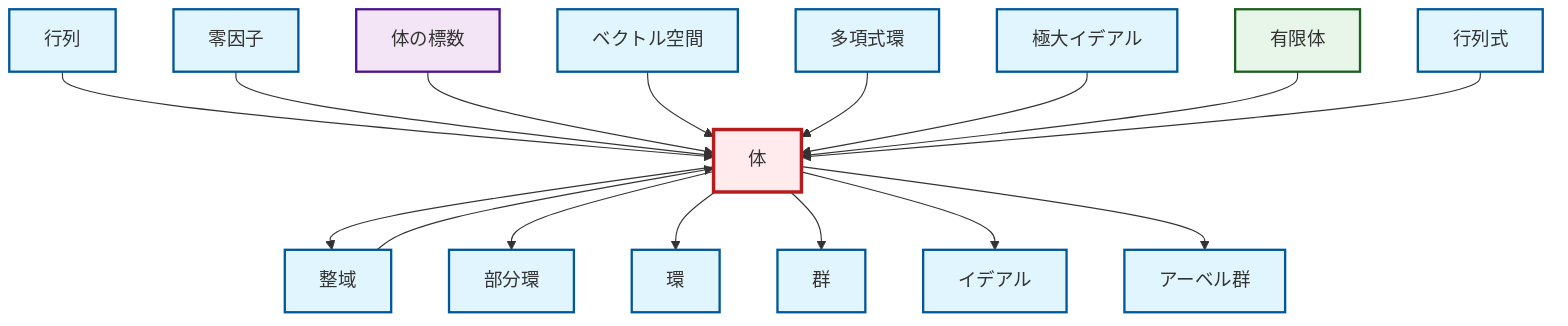 graph TD
    classDef definition fill:#e1f5fe,stroke:#01579b,stroke-width:2px
    classDef theorem fill:#f3e5f5,stroke:#4a148c,stroke-width:2px
    classDef axiom fill:#fff3e0,stroke:#e65100,stroke-width:2px
    classDef example fill:#e8f5e9,stroke:#1b5e20,stroke-width:2px
    classDef current fill:#ffebee,stroke:#b71c1c,stroke-width:3px
    ex-finite-field["有限体"]:::example
    def-maximal-ideal["極大イデアル"]:::definition
    def-matrix["行列"]:::definition
    def-vector-space["ベクトル空間"]:::definition
    def-ideal["イデアル"]:::definition
    def-integral-domain["整域"]:::definition
    def-group["群"]:::definition
    thm-field-characteristic["体の標数"]:::theorem
    def-subring["部分環"]:::definition
    def-zero-divisor["零因子"]:::definition
    def-determinant["行列式"]:::definition
    def-field["体"]:::definition
    def-abelian-group["アーベル群"]:::definition
    def-ring["環"]:::definition
    def-polynomial-ring["多項式環"]:::definition
    def-matrix --> def-field
    def-zero-divisor --> def-field
    def-field --> def-integral-domain
    thm-field-characteristic --> def-field
    def-field --> def-subring
    def-field --> def-ring
    def-vector-space --> def-field
    def-polynomial-ring --> def-field
    def-integral-domain --> def-field
    def-field --> def-group
    def-maximal-ideal --> def-field
    ex-finite-field --> def-field
    def-field --> def-ideal
    def-determinant --> def-field
    def-field --> def-abelian-group
    class def-field current